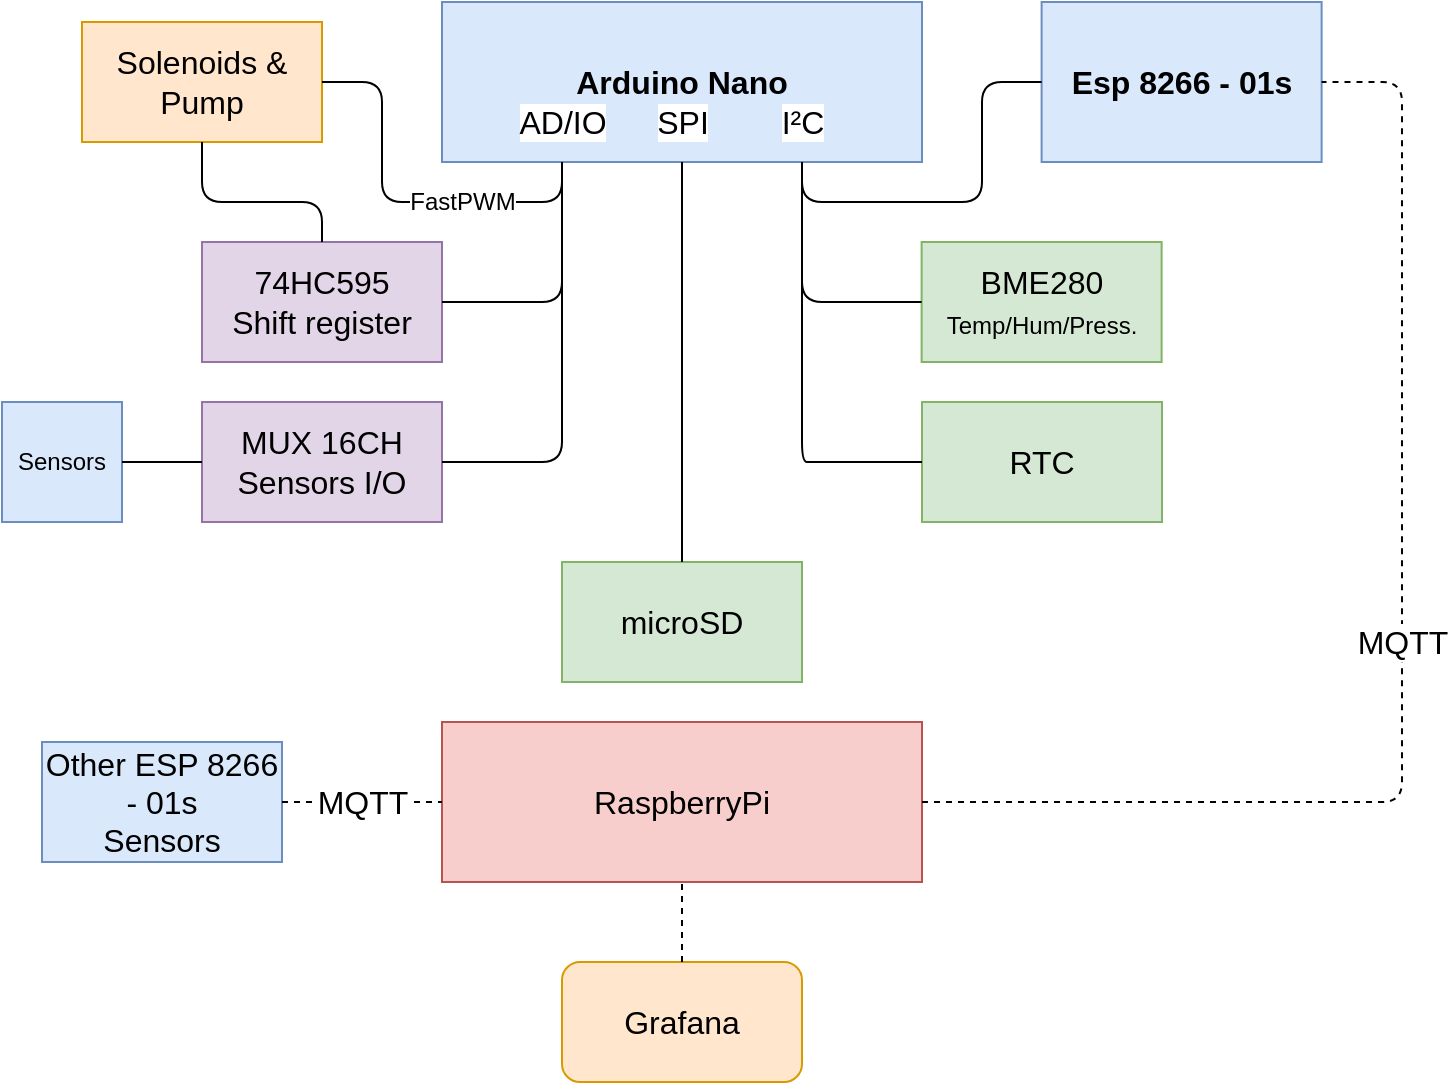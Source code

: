 <mxfile version="12.1.3" type="device" pages="1"><diagram id="ZyKT_w3ZyW6uh6dUP7Xm" name="Seite-1"><mxGraphModel dx="1316" dy="587" grid="1" gridSize="10" guides="1" tooltips="1" connect="1" arrows="1" fold="1" page="1" pageScale="1" pageWidth="827" pageHeight="1169" math="0" shadow="0"><root><mxCell id="0"/><mxCell id="1" parent="0"/><mxCell id="wyfLKKP35N-AVt7PpubC-2" value="Arduino Nano" style="rounded=0;whiteSpace=wrap;html=1;fillColor=#dae8fc;strokeColor=#6c8ebf;fontSize=16;fontStyle=1" parent="1" vertex="1"><mxGeometry x="280" y="120" width="240" height="80" as="geometry"/></mxCell><mxCell id="wyfLKKP35N-AVt7PpubC-3" value="&lt;b&gt;&lt;font style=&quot;font-size: 16px&quot;&gt;Esp 8266 - 01s&lt;/font&gt;&lt;/b&gt;" style="rounded=0;whiteSpace=wrap;html=1;fillColor=#dae8fc;strokeColor=#6c8ebf;" parent="1" vertex="1"><mxGeometry x="579.81" y="120" width="140" height="80" as="geometry"/></mxCell><mxCell id="wyfLKKP35N-AVt7PpubC-4" value="I²C" style="endArrow=none;html=1;fontSize=16;exitX=0;exitY=0.5;exitDx=0;exitDy=0;entryX=0.75;entryY=1;entryDx=0;entryDy=0;" parent="1" source="wyfLKKP35N-AVt7PpubC-3" target="wyfLKKP35N-AVt7PpubC-2" edge="1"><mxGeometry x="1" y="20" width="50" height="50" relative="1" as="geometry"><mxPoint x="170" y="270" as="sourcePoint"/><mxPoint x="520" y="160" as="targetPoint"/><Array as="points"><mxPoint x="550" y="160"/><mxPoint x="550" y="220"/><mxPoint x="460" y="220"/></Array><mxPoint x="20" y="-20" as="offset"/></mxGeometry></mxCell><mxCell id="wyfLKKP35N-AVt7PpubC-5" value="BME280&lt;br&gt;&lt;font style=&quot;font-size: 12px&quot;&gt;Temp/Hum/Press.&lt;/font&gt;" style="rounded=0;whiteSpace=wrap;html=1;fontSize=16;fillColor=#d5e8d4;strokeColor=#82b366;" parent="1" vertex="1"><mxGeometry x="519.81" y="240" width="120" height="60" as="geometry"/></mxCell><mxCell id="wyfLKKP35N-AVt7PpubC-6" value="microSD" style="rounded=0;whiteSpace=wrap;html=1;fontSize=16;fillColor=#d5e8d4;strokeColor=#82b366;" parent="1" vertex="1"><mxGeometry x="340" y="400" width="120" height="60" as="geometry"/></mxCell><mxCell id="wyfLKKP35N-AVt7PpubC-7" value="74HC595&lt;br&gt;Shift register" style="rounded=0;whiteSpace=wrap;html=1;fontSize=16;fillColor=#e1d5e7;strokeColor=#9673a6;" parent="1" vertex="1"><mxGeometry x="160" y="240" width="120" height="60" as="geometry"/></mxCell><mxCell id="wyfLKKP35N-AVt7PpubC-8" value="MUX 16CH&lt;br&gt;Sensors I/O" style="rounded=0;whiteSpace=wrap;html=1;fontSize=16;fillColor=#e1d5e7;strokeColor=#9673a6;" parent="1" vertex="1"><mxGeometry x="160" y="320" width="120" height="60" as="geometry"/></mxCell><mxCell id="wyfLKKP35N-AVt7PpubC-9" value="AD/IO" style="endArrow=none;html=1;fontSize=16;entryX=0.25;entryY=1;entryDx=0;entryDy=0;exitX=1;exitY=0.5;exitDx=0;exitDy=0;" parent="1" source="wyfLKKP35N-AVt7PpubC-7" target="wyfLKKP35N-AVt7PpubC-2" edge="1"><mxGeometry x="1" y="20" width="50" height="50" relative="1" as="geometry"><mxPoint x="340" y="350" as="sourcePoint"/><mxPoint x="390" y="300" as="targetPoint"/><Array as="points"><mxPoint x="340" y="270"/></Array><mxPoint x="20" y="-20" as="offset"/></mxGeometry></mxCell><mxCell id="wyfLKKP35N-AVt7PpubC-11" value="" style="endArrow=none;html=1;fontSize=16;entryX=0.25;entryY=1;entryDx=0;entryDy=0;exitX=1;exitY=0.5;exitDx=0;exitDy=0;" parent="1" source="wyfLKKP35N-AVt7PpubC-8" target="wyfLKKP35N-AVt7PpubC-2" edge="1"><mxGeometry width="50" height="50" relative="1" as="geometry"><mxPoint x="370" y="410" as="sourcePoint"/><mxPoint x="420" y="360" as="targetPoint"/><Array as="points"><mxPoint x="340" y="350"/><mxPoint x="340" y="280"/></Array></mxGeometry></mxCell><mxCell id="wyfLKKP35N-AVt7PpubC-13" value="" style="endArrow=none;html=1;fontSize=16;exitX=0;exitY=0.5;exitDx=0;exitDy=0;" parent="1" source="wyfLKKP35N-AVt7PpubC-5" edge="1"><mxGeometry width="50" height="50" relative="1" as="geometry"><mxPoint x="500" y="230" as="sourcePoint"/><mxPoint x="460" y="200" as="targetPoint"/><Array as="points"><mxPoint x="496" y="270"/><mxPoint x="460" y="270"/><mxPoint x="460" y="230"/><mxPoint x="460" y="220"/></Array></mxGeometry></mxCell><mxCell id="wyfLKKP35N-AVt7PpubC-14" value="SPI" style="endArrow=none;html=1;fontSize=16;entryX=0.5;entryY=0;entryDx=0;entryDy=0;exitX=0.5;exitY=1;exitDx=0;exitDy=0;" parent="1" source="wyfLKKP35N-AVt7PpubC-2" target="wyfLKKP35N-AVt7PpubC-6" edge="1"><mxGeometry x="-0.2" y="-100" width="50" height="50" relative="1" as="geometry"><mxPoint x="430" y="380" as="sourcePoint"/><mxPoint x="480" y="330" as="targetPoint"/><Array as="points"><mxPoint x="400" y="280"/><mxPoint x="400" y="350"/></Array><mxPoint x="100" y="-100" as="offset"/></mxGeometry></mxCell><mxCell id="wyfLKKP35N-AVt7PpubC-15" value="RTC" style="rounded=0;whiteSpace=wrap;html=1;fontSize=16;fillColor=#d5e8d4;strokeColor=#82b366;gradientColor=none;" parent="1" vertex="1"><mxGeometry x="520" y="320" width="120" height="60" as="geometry"/></mxCell><mxCell id="wyfLKKP35N-AVt7PpubC-18" value="" style="endArrow=none;html=1;fontSize=16;entryX=0.75;entryY=1;entryDx=0;entryDy=0;exitX=0;exitY=0.5;exitDx=0;exitDy=0;" parent="1" source="wyfLKKP35N-AVt7PpubC-15" target="wyfLKKP35N-AVt7PpubC-2" edge="1"><mxGeometry width="50" height="50" relative="1" as="geometry"><mxPoint x="560" y="220" as="sourcePoint"/><mxPoint x="510" y="310" as="targetPoint"/><Array as="points"><mxPoint x="470" y="350"/><mxPoint x="460" y="350"/><mxPoint x="460" y="230"/><mxPoint x="460" y="220"/></Array></mxGeometry></mxCell><mxCell id="wyfLKKP35N-AVt7PpubC-19" value="Solenoids &amp;amp; Pump" style="rounded=0;whiteSpace=wrap;html=1;fontSize=16;fillColor=#ffe6cc;strokeColor=#d79b00;" parent="1" vertex="1"><mxGeometry x="100" y="130" width="120" height="60" as="geometry"/></mxCell><mxCell id="wyfLKKP35N-AVt7PpubC-20" value="" style="endArrow=none;html=1;fontSize=16;entryX=0.25;entryY=1;entryDx=0;entryDy=0;exitX=1;exitY=0.5;exitDx=0;exitDy=0;" parent="1" source="wyfLKKP35N-AVt7PpubC-19" target="wyfLKKP35N-AVt7PpubC-2" edge="1"><mxGeometry width="50" height="50" relative="1" as="geometry"><mxPoint x="210" y="120" as="sourcePoint"/><mxPoint x="260" y="70" as="targetPoint"/><Array as="points"><mxPoint x="250" y="160"/><mxPoint x="250" y="220"/><mxPoint x="340" y="220"/></Array></mxGeometry></mxCell><mxCell id="GNouVQEM_TodDeJqiae2-4" value="FastPWM" style="text;html=1;resizable=0;points=[];align=center;verticalAlign=middle;labelBackgroundColor=#ffffff;" vertex="1" connectable="0" parent="wyfLKKP35N-AVt7PpubC-20"><mxGeometry x="-0.7" y="-18" relative="1" as="geometry"><mxPoint x="58" y="60" as="offset"/></mxGeometry></mxCell><mxCell id="wyfLKKP35N-AVt7PpubC-21" value="RaspberryPi" style="rounded=0;whiteSpace=wrap;html=1;fontSize=16;fillColor=#f8cecc;strokeColor=#b85450;" parent="1" vertex="1"><mxGeometry x="280" y="480" width="240" height="80" as="geometry"/></mxCell><mxCell id="wyfLKKP35N-AVt7PpubC-22" value="MQTT" style="endArrow=none;dashed=1;html=1;fontSize=16;entryX=1;entryY=0.5;entryDx=0;entryDy=0;exitX=1;exitY=0.5;exitDx=0;exitDy=0;" parent="1" source="wyfLKKP35N-AVt7PpubC-21" target="wyfLKKP35N-AVt7PpubC-3" edge="1"><mxGeometry width="50" height="50" relative="1" as="geometry"><mxPoint x="750" y="340" as="sourcePoint"/><mxPoint x="800" y="290" as="targetPoint"/><Array as="points"><mxPoint x="760" y="520"/><mxPoint x="760" y="160"/></Array></mxGeometry></mxCell><mxCell id="wyfLKKP35N-AVt7PpubC-23" value="Other ESP 8266 - 01s&lt;br&gt;Sensors" style="rounded=0;whiteSpace=wrap;html=1;fontSize=16;fillColor=#dae8fc;strokeColor=#6c8ebf;" parent="1" vertex="1"><mxGeometry x="80" y="490" width="120" height="60" as="geometry"/></mxCell><mxCell id="wyfLKKP35N-AVt7PpubC-24" value="MQTT" style="endArrow=none;dashed=1;html=1;fontSize=16;entryX=0;entryY=0.5;entryDx=0;entryDy=0;" parent="1" source="wyfLKKP35N-AVt7PpubC-23" target="wyfLKKP35N-AVt7PpubC-21" edge="1"><mxGeometry width="50" height="50" relative="1" as="geometry"><mxPoint x="200" y="570" as="sourcePoint"/><mxPoint x="270.711" y="520" as="targetPoint"/></mxGeometry></mxCell><mxCell id="wyfLKKP35N-AVt7PpubC-25" value="Grafana" style="rounded=1;whiteSpace=wrap;html=1;fontSize=16;fillColor=#ffe6cc;strokeColor=#d79b00;" parent="1" vertex="1"><mxGeometry x="340" y="600" width="120" height="60" as="geometry"/></mxCell><mxCell id="wyfLKKP35N-AVt7PpubC-26" value="" style="endArrow=none;dashed=1;html=1;fontSize=16;entryX=0.5;entryY=1;entryDx=0;entryDy=0;" parent="1" source="wyfLKKP35N-AVt7PpubC-25" target="wyfLKKP35N-AVt7PpubC-21" edge="1"><mxGeometry width="50" height="50" relative="1" as="geometry"><mxPoint x="380" y="600" as="sourcePoint"/><mxPoint x="410" y="570" as="targetPoint"/></mxGeometry></mxCell><mxCell id="GNouVQEM_TodDeJqiae2-3" value="" style="endArrow=none;html=1;entryX=0.5;entryY=0;entryDx=0;entryDy=0;exitX=0.5;exitY=1;exitDx=0;exitDy=0;" edge="1" parent="1" source="wyfLKKP35N-AVt7PpubC-19" target="wyfLKKP35N-AVt7PpubC-7"><mxGeometry width="50" height="50" relative="1" as="geometry"><mxPoint x="40" y="310" as="sourcePoint"/><mxPoint x="90" y="260" as="targetPoint"/><Array as="points"><mxPoint x="160" y="220"/><mxPoint x="220" y="220"/></Array></mxGeometry></mxCell><mxCell id="GNouVQEM_TodDeJqiae2-5" value="Sensors" style="rounded=0;whiteSpace=wrap;html=1;fillColor=#dae8fc;strokeColor=#6c8ebf;" vertex="1" parent="1"><mxGeometry x="60" y="320" width="60" height="60" as="geometry"/></mxCell><mxCell id="GNouVQEM_TodDeJqiae2-7" value="" style="endArrow=none;html=1;entryX=0;entryY=0.5;entryDx=0;entryDy=0;exitX=1;exitY=0.5;exitDx=0;exitDy=0;" edge="1" parent="1" source="GNouVQEM_TodDeJqiae2-5" target="wyfLKKP35N-AVt7PpubC-8"><mxGeometry width="50" height="50" relative="1" as="geometry"><mxPoint x="100" y="450" as="sourcePoint"/><mxPoint x="150" y="400" as="targetPoint"/></mxGeometry></mxCell></root></mxGraphModel></diagram></mxfile>